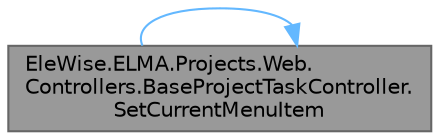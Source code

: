 digraph "EleWise.ELMA.Projects.Web.Controllers.BaseProjectTaskController.SetCurrentMenuItem"
{
 // LATEX_PDF_SIZE
  bgcolor="transparent";
  edge [fontname=Helvetica,fontsize=10,labelfontname=Helvetica,labelfontsize=10];
  node [fontname=Helvetica,fontsize=10,shape=box,height=0.2,width=0.4];
  rankdir="RL";
  Node1 [id="Node000001",label="EleWise.ELMA.Projects.Web.\lControllers.BaseProjectTaskController.\lSetCurrentMenuItem",height=0.2,width=0.4,color="gray40", fillcolor="grey60", style="filled", fontcolor="black",tooltip="Устанавливает требуемый пункт меню активный."];
  Node1 -> Node1 [id="edge1_Node000001_Node000001",dir="back",color="steelblue1",style="solid",tooltip=" "];
}

